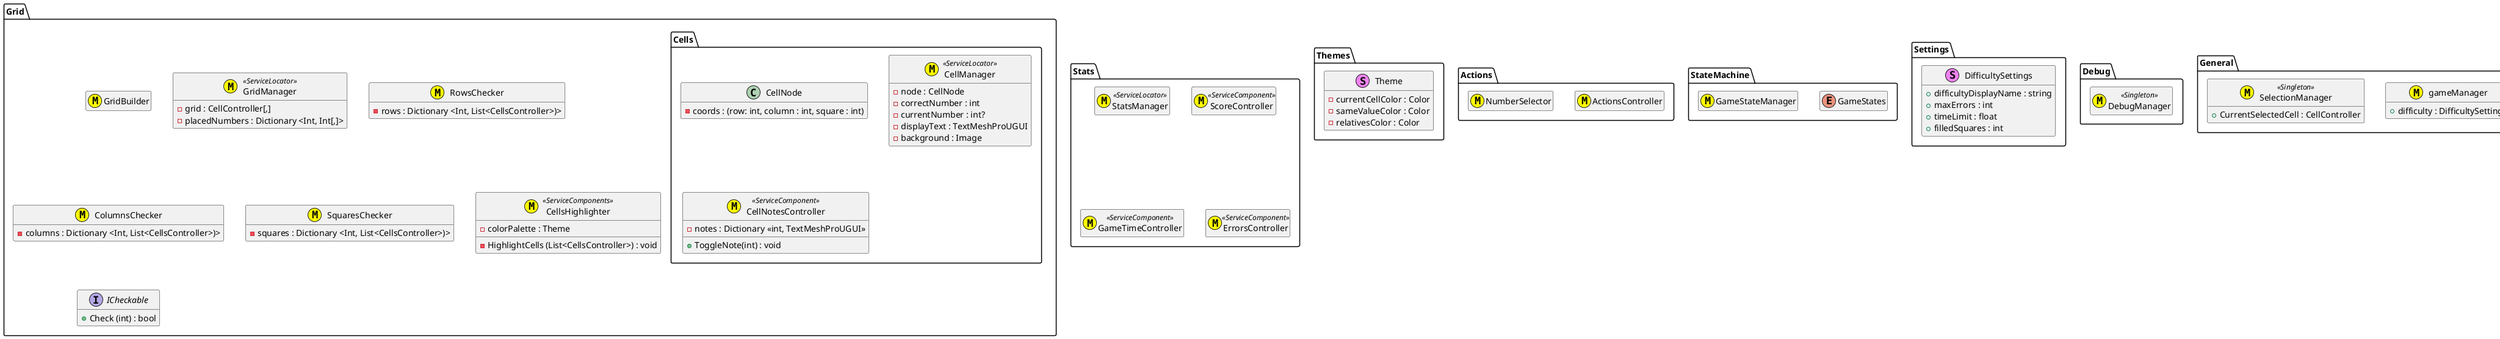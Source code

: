 @startuml

hide empty members
skinparam linetype ortho


Package Themes
{
    class Theme<<S,violet>>
    {
        -currentCellColor : Color
        -sameValueColor : Color
        -relativesColor : Color
    }
}


Package Grid
{
    class GridBuilder <<M, yellow>>
    {
    }
    class GridManager <<M, yellow, ServiceLocator>>
    {
       - grid : CellController[,]
       - placedNumbers : Dictionary <Int, Int[,]>
    }
    
    class RowsChecker<<M,yellow>>
    {
        -rows : Dictionary <Int, List<CellsController>)>
    }
    
    class ColumnsChecker<<M,yellow>>
    {
        -columns : Dictionary <Int, List<CellsController>)>
    }
    
    class SquaresChecker<<M,yellow>>
    {
        -squares : Dictionary <Int, List<CellsController>)>
    }
    
    class CellsHighlighter<<M, yellow, ServiceComponents>>
    {
        - colorPalette : Theme
        - HighlightCells (List<CellsController>) : void
    }
    
    interface ICheckable
    {
        + Check (int) : bool
    }
    
    Package Cells
    {
        class CellNode
        {
            - coords : (row: int, column : int, square : int)
        }
        
        class CellManager <<M, yellow, ServiceLocator>>
        {
            - node : CellNode
            - correctNumber : int
            - currentNumber : int?
            - displayText : TextMeshProUGUI
            - background : Image
        }
        
        class CellNotesController <<M, yellow, ServiceComponent>>
        {
            - notes : Dictionary <<int, TextMeshProUGUI>>
            + ToggleNote(int) : void
        }
    }

}



Package Stats
{

    class StatsManager <<M, yellow, ServiceLocator>>
    {
    }
    class ScoreController <<M, yellow, ServiceComponent>>
    {
    }
    class GameTimeController <<M, yellow, ServiceComponent>>
    {
    }
    class ErrorsController <<M, yellow, ServiceComponent>>
    {
    }
    
}

Package Actions
{
    class ActionsController <<M, yellow>>
    {
    }
    
    class NumberSelector <<M, yellow>>
    {
    }
}

Package StateMachine
{
    enum GameStates
    {
    
    }
    
    class GameStateManager <<M, yellow>>
    {
    
    }
}

Package Settings
{
    class DifficultySettings<<S,violet>>
    {
        +difficultyDisplayName : string
        +maxErrors : int
        +timeLimit : float
        +filledSquares : int
    }
}

Package Debug
{
    class DebugManager<<M, yellow, Singleton>>
    {
    }
}

Package General 
{

    class gameManager<<M, yellow>>
    {
        +difficulty : DifficultySettings
    }
    
    class SelectionManager<<M, yellow, Singleton>>
    {
        +CurrentSelectedCell : CellController
    }
}

Package Time
{
    class TimeController <<M, yellow>>
    {
        + <<event>> Tick : Action<float>
        + <<event>> Paused : Action<float>
        + <<event>> Resumed : Action<float>
        - current : float
        + Pause() : void
        + Resume() : void
        + GetCurrent() : float
    }
}


@enduml